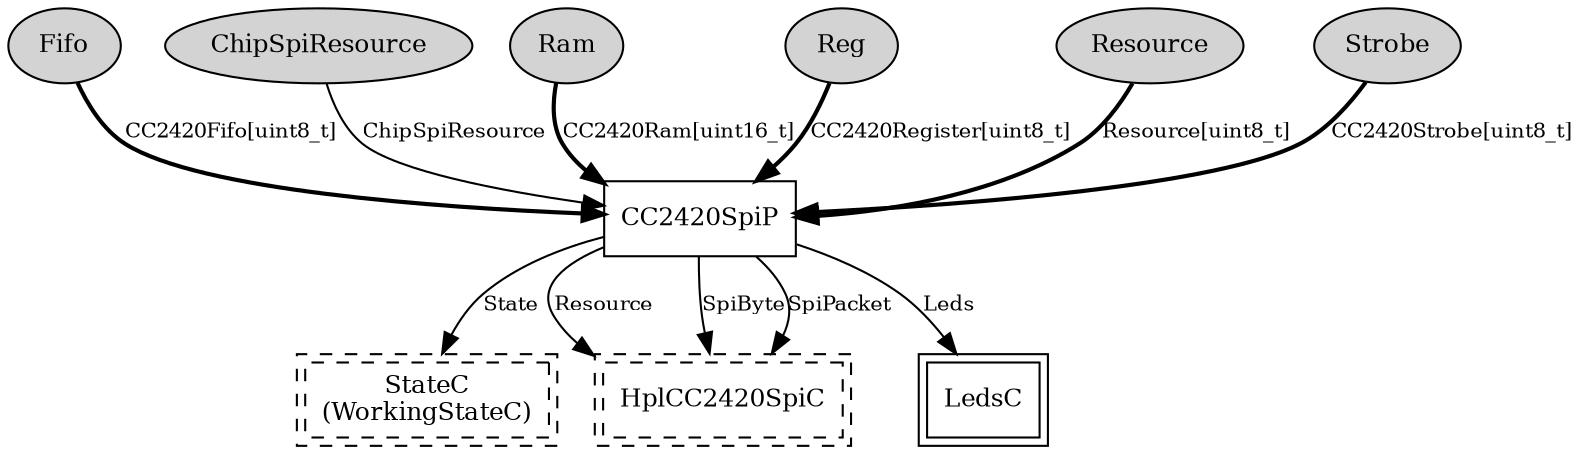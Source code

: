 digraph "CC2420SpiWireC" {
  n0x2ac2c39793c8 [shape=ellipse, style=filled, label="Fifo", fontsize=12];
  "CC2420SpiP" [fontsize=12, shape=box, URL="../chtml/CC2420SpiP.html"];
  n0x2ac2c397a4c8 [shape=ellipse, style=filled, label="ChipSpiResource", fontsize=12];
  "CC2420SpiP" [fontsize=12, shape=box, URL="../chtml/CC2420SpiP.html"];
  n0x2ac2c39785e0 [shape=ellipse, style=filled, label="Ram", fontsize=12];
  "CC2420SpiP" [fontsize=12, shape=box, URL="../chtml/CC2420SpiP.html"];
  n0x2ac2c3976348 [shape=ellipse, style=filled, label="Reg", fontsize=12];
  "CC2420SpiP" [fontsize=12, shape=box, URL="../chtml/CC2420SpiP.html"];
  n0x2ac2c397d810 [shape=ellipse, style=filled, label="Resource", fontsize=12];
  "CC2420SpiP" [fontsize=12, shape=box, URL="../chtml/CC2420SpiP.html"];
  n0x2ac2c39751c8 [shape=ellipse, style=filled, label="Strobe", fontsize=12];
  "CC2420SpiP" [fontsize=12, shape=box, URL="../chtml/CC2420SpiP.html"];
  "CC2420SpiP" [fontsize=12, shape=box, URL="../chtml/CC2420SpiP.html"];
  "CC2420SpiWireC.WorkingStateC" [fontsize=12, shape=box,peripheries=2, style=dashed, label="StateC\n(WorkingStateC)", URL="../chtml/StateC.html"];
  "CC2420SpiP" [fontsize=12, shape=box, URL="../chtml/CC2420SpiP.html"];
  "CC2420SpiWireC.HplCC2420SpiC" [fontsize=12, shape=box,peripheries=2, style=dashed, label="HplCC2420SpiC", URL="../chtml/HplCC2420SpiC.html"];
  "CC2420SpiP" [fontsize=12, shape=box, URL="../chtml/CC2420SpiP.html"];
  "CC2420SpiWireC.HplCC2420SpiC" [fontsize=12, shape=box,peripheries=2, style=dashed, label="HplCC2420SpiC", URL="../chtml/HplCC2420SpiC.html"];
  "CC2420SpiP" [fontsize=12, shape=box, URL="../chtml/CC2420SpiP.html"];
  "CC2420SpiWireC.HplCC2420SpiC" [fontsize=12, shape=box,peripheries=2, style=dashed, label="HplCC2420SpiC", URL="../chtml/HplCC2420SpiC.html"];
  "CC2420SpiP" [fontsize=12, shape=box, URL="../chtml/CC2420SpiP.html"];
  "LedsC" [fontsize=12, shape=box,peripheries=2, URL="../chtml/LedsC.html"];
  "n0x2ac2c39793c8" -> "CC2420SpiP" [label="CC2420Fifo[uint8_t]", style=bold, URL="../ihtml/CC2420Fifo.html", fontsize=10];
  "n0x2ac2c397a4c8" -> "CC2420SpiP" [label="ChipSpiResource", URL="../ihtml/ChipSpiResource.html", fontsize=10];
  "n0x2ac2c39785e0" -> "CC2420SpiP" [label="CC2420Ram[uint16_t]", style=bold, URL="../ihtml/CC2420Ram.html", fontsize=10];
  "n0x2ac2c3976348" -> "CC2420SpiP" [label="CC2420Register[uint8_t]", style=bold, URL="../ihtml/CC2420Register.html", fontsize=10];
  "n0x2ac2c397d810" -> "CC2420SpiP" [label="Resource[uint8_t]", style=bold, URL="../ihtml/Resource.html", fontsize=10];
  "n0x2ac2c39751c8" -> "CC2420SpiP" [label="CC2420Strobe[uint8_t]", style=bold, URL="../ihtml/CC2420Strobe.html", fontsize=10];
  "CC2420SpiP" -> "CC2420SpiWireC.WorkingStateC" [label="State", URL="../ihtml/State.html", fontsize=10];
  "CC2420SpiP" -> "CC2420SpiWireC.HplCC2420SpiC" [label="Resource", URL="../ihtml/Resource.html", fontsize=10];
  "CC2420SpiP" -> "CC2420SpiWireC.HplCC2420SpiC" [label="SpiByte", URL="../ihtml/SpiByte.html", fontsize=10];
  "CC2420SpiP" -> "CC2420SpiWireC.HplCC2420SpiC" [label="SpiPacket", URL="../ihtml/SpiPacket.html", fontsize=10];
  "CC2420SpiP" -> "LedsC" [label="Leds", URL="../ihtml/Leds.html", fontsize=10];
}
